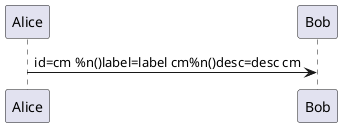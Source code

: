 {
  "sha1": "3xsxfs2sxenlgfulpeej0gqyjs1kxgw",
  "insertion": {
    "when": "2024-05-30T20:48:20.382Z",
    "url": "https://forum.plantuml.net/11192/json-structures-inside-a-function",
    "user": "plantuml@gmail.com"
  }
}
@startuml
!unquoted function $lookup($id)
!$data={"participants":[
{"id": "cm", "label": "label cm", "desc": "desc cm"},
{"id": "tm", "label": "label tm", "desc": "desc tm"},
{"id": "am", "label": "label am", "desc": "desc am"}
]}
!foreach $part in $data.participants
  !if $part.id == $id
    !return "id=" + $part.id + " %n()label=" + $part.label + "%n()desc=" + $part.desc
  !endif
!endfor
!endfunction

!$a="cm"
Alice -> Bob : $lookup($a)

@enduml
